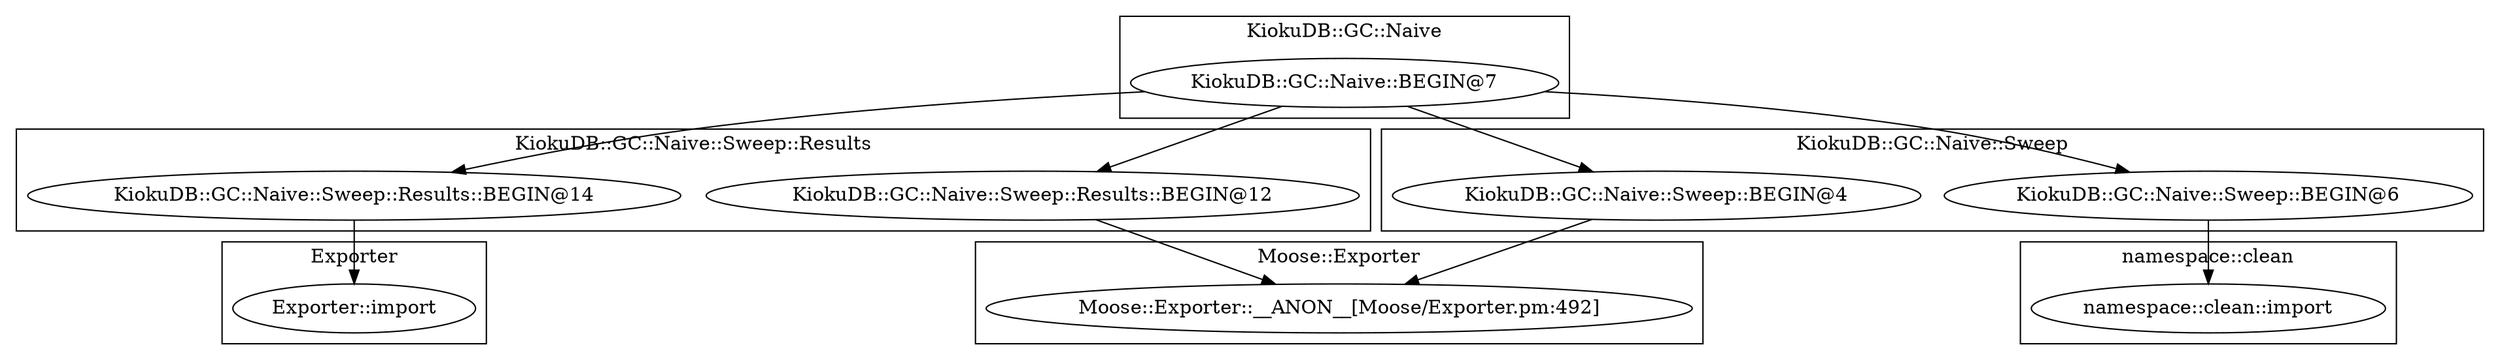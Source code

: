 digraph {
graph [overlap=false]
subgraph cluster_KiokuDB_GC_Naive_Sweep_Results {
	label="KiokuDB::GC::Naive::Sweep::Results";
	"KiokuDB::GC::Naive::Sweep::Results::BEGIN@14";
	"KiokuDB::GC::Naive::Sweep::Results::BEGIN@12";
}
subgraph cluster_namespace_clean {
	label="namespace::clean";
	"namespace::clean::import";
}
subgraph cluster_KiokuDB_GC_Naive {
	label="KiokuDB::GC::Naive";
	"KiokuDB::GC::Naive::BEGIN@7";
}
subgraph cluster_Exporter {
	label="Exporter";
	"Exporter::import";
}
subgraph cluster_KiokuDB_GC_Naive_Sweep {
	label="KiokuDB::GC::Naive::Sweep";
	"KiokuDB::GC::Naive::Sweep::BEGIN@4";
	"KiokuDB::GC::Naive::Sweep::BEGIN@6";
}
subgraph cluster_Moose_Exporter {
	label="Moose::Exporter";
	"Moose::Exporter::__ANON__[Moose/Exporter.pm:492]";
}
"KiokuDB::GC::Naive::BEGIN@7" -> "KiokuDB::GC::Naive::Sweep::BEGIN@4";
"KiokuDB::GC::Naive::Sweep::BEGIN@6" -> "namespace::clean::import";
"KiokuDB::GC::Naive::Sweep::Results::BEGIN@12" -> "Moose::Exporter::__ANON__[Moose/Exporter.pm:492]";
"KiokuDB::GC::Naive::Sweep::BEGIN@4" -> "Moose::Exporter::__ANON__[Moose/Exporter.pm:492]";
"KiokuDB::GC::Naive::Sweep::Results::BEGIN@14" -> "Exporter::import";
"KiokuDB::GC::Naive::BEGIN@7" -> "KiokuDB::GC::Naive::Sweep::Results::BEGIN@14";
"KiokuDB::GC::Naive::BEGIN@7" -> "KiokuDB::GC::Naive::Sweep::Results::BEGIN@12";
"KiokuDB::GC::Naive::BEGIN@7" -> "KiokuDB::GC::Naive::Sweep::BEGIN@6";
}
